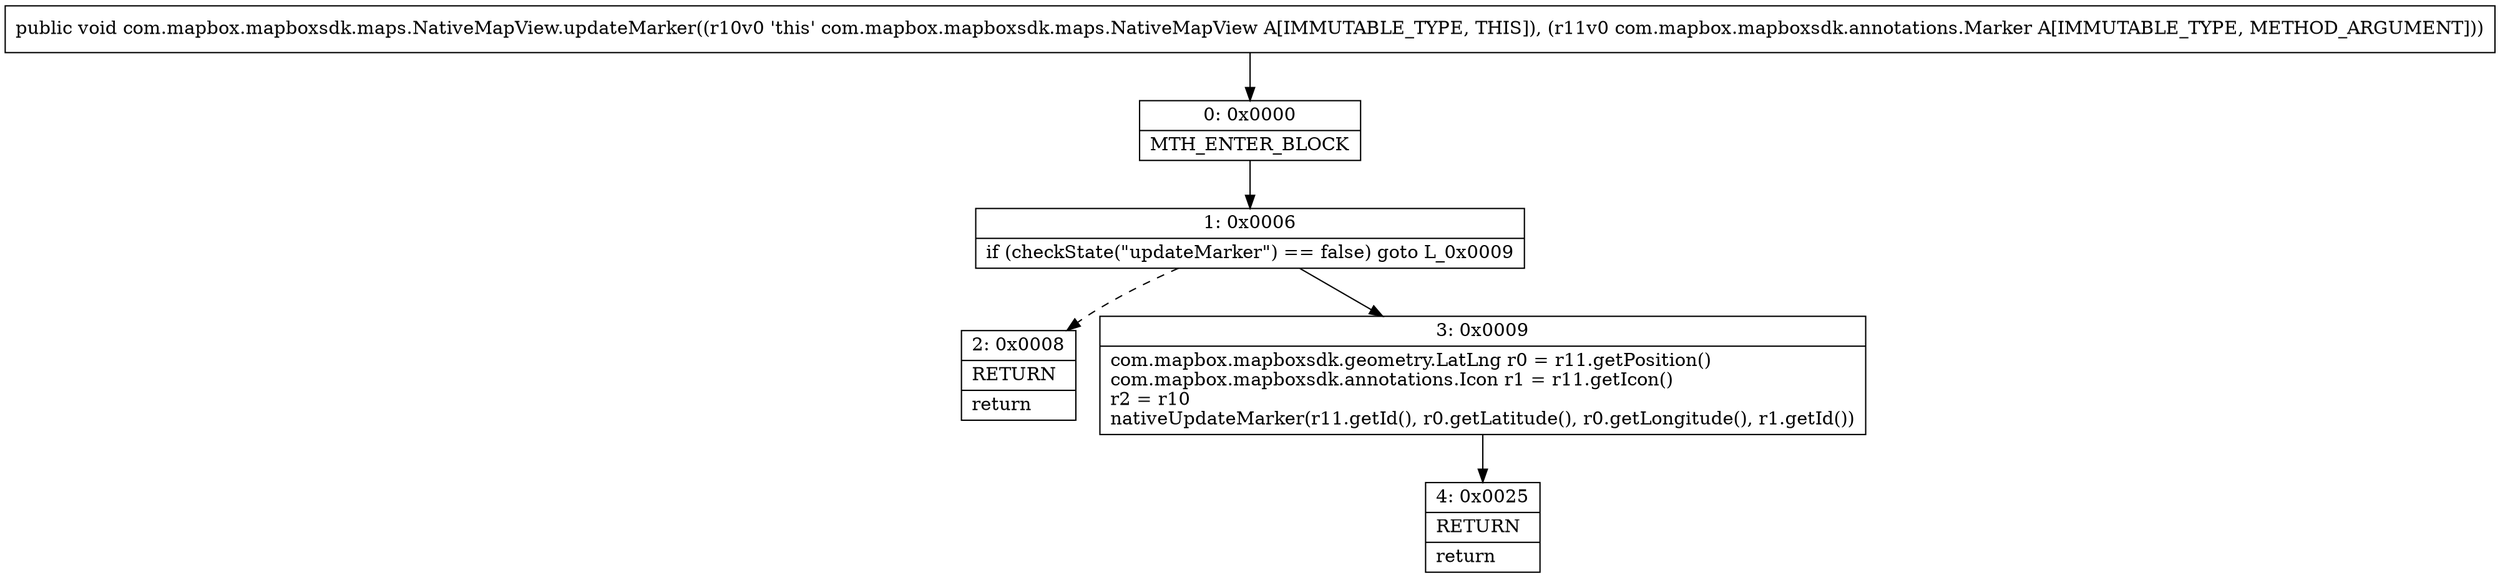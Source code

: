 digraph "CFG forcom.mapbox.mapboxsdk.maps.NativeMapView.updateMarker(Lcom\/mapbox\/mapboxsdk\/annotations\/Marker;)V" {
Node_0 [shape=record,label="{0\:\ 0x0000|MTH_ENTER_BLOCK\l}"];
Node_1 [shape=record,label="{1\:\ 0x0006|if (checkState(\"updateMarker\") == false) goto L_0x0009\l}"];
Node_2 [shape=record,label="{2\:\ 0x0008|RETURN\l|return\l}"];
Node_3 [shape=record,label="{3\:\ 0x0009|com.mapbox.mapboxsdk.geometry.LatLng r0 = r11.getPosition()\lcom.mapbox.mapboxsdk.annotations.Icon r1 = r11.getIcon()\lr2 = r10\lnativeUpdateMarker(r11.getId(), r0.getLatitude(), r0.getLongitude(), r1.getId())\l}"];
Node_4 [shape=record,label="{4\:\ 0x0025|RETURN\l|return\l}"];
MethodNode[shape=record,label="{public void com.mapbox.mapboxsdk.maps.NativeMapView.updateMarker((r10v0 'this' com.mapbox.mapboxsdk.maps.NativeMapView A[IMMUTABLE_TYPE, THIS]), (r11v0 com.mapbox.mapboxsdk.annotations.Marker A[IMMUTABLE_TYPE, METHOD_ARGUMENT])) }"];
MethodNode -> Node_0;
Node_0 -> Node_1;
Node_1 -> Node_2[style=dashed];
Node_1 -> Node_3;
Node_3 -> Node_4;
}

